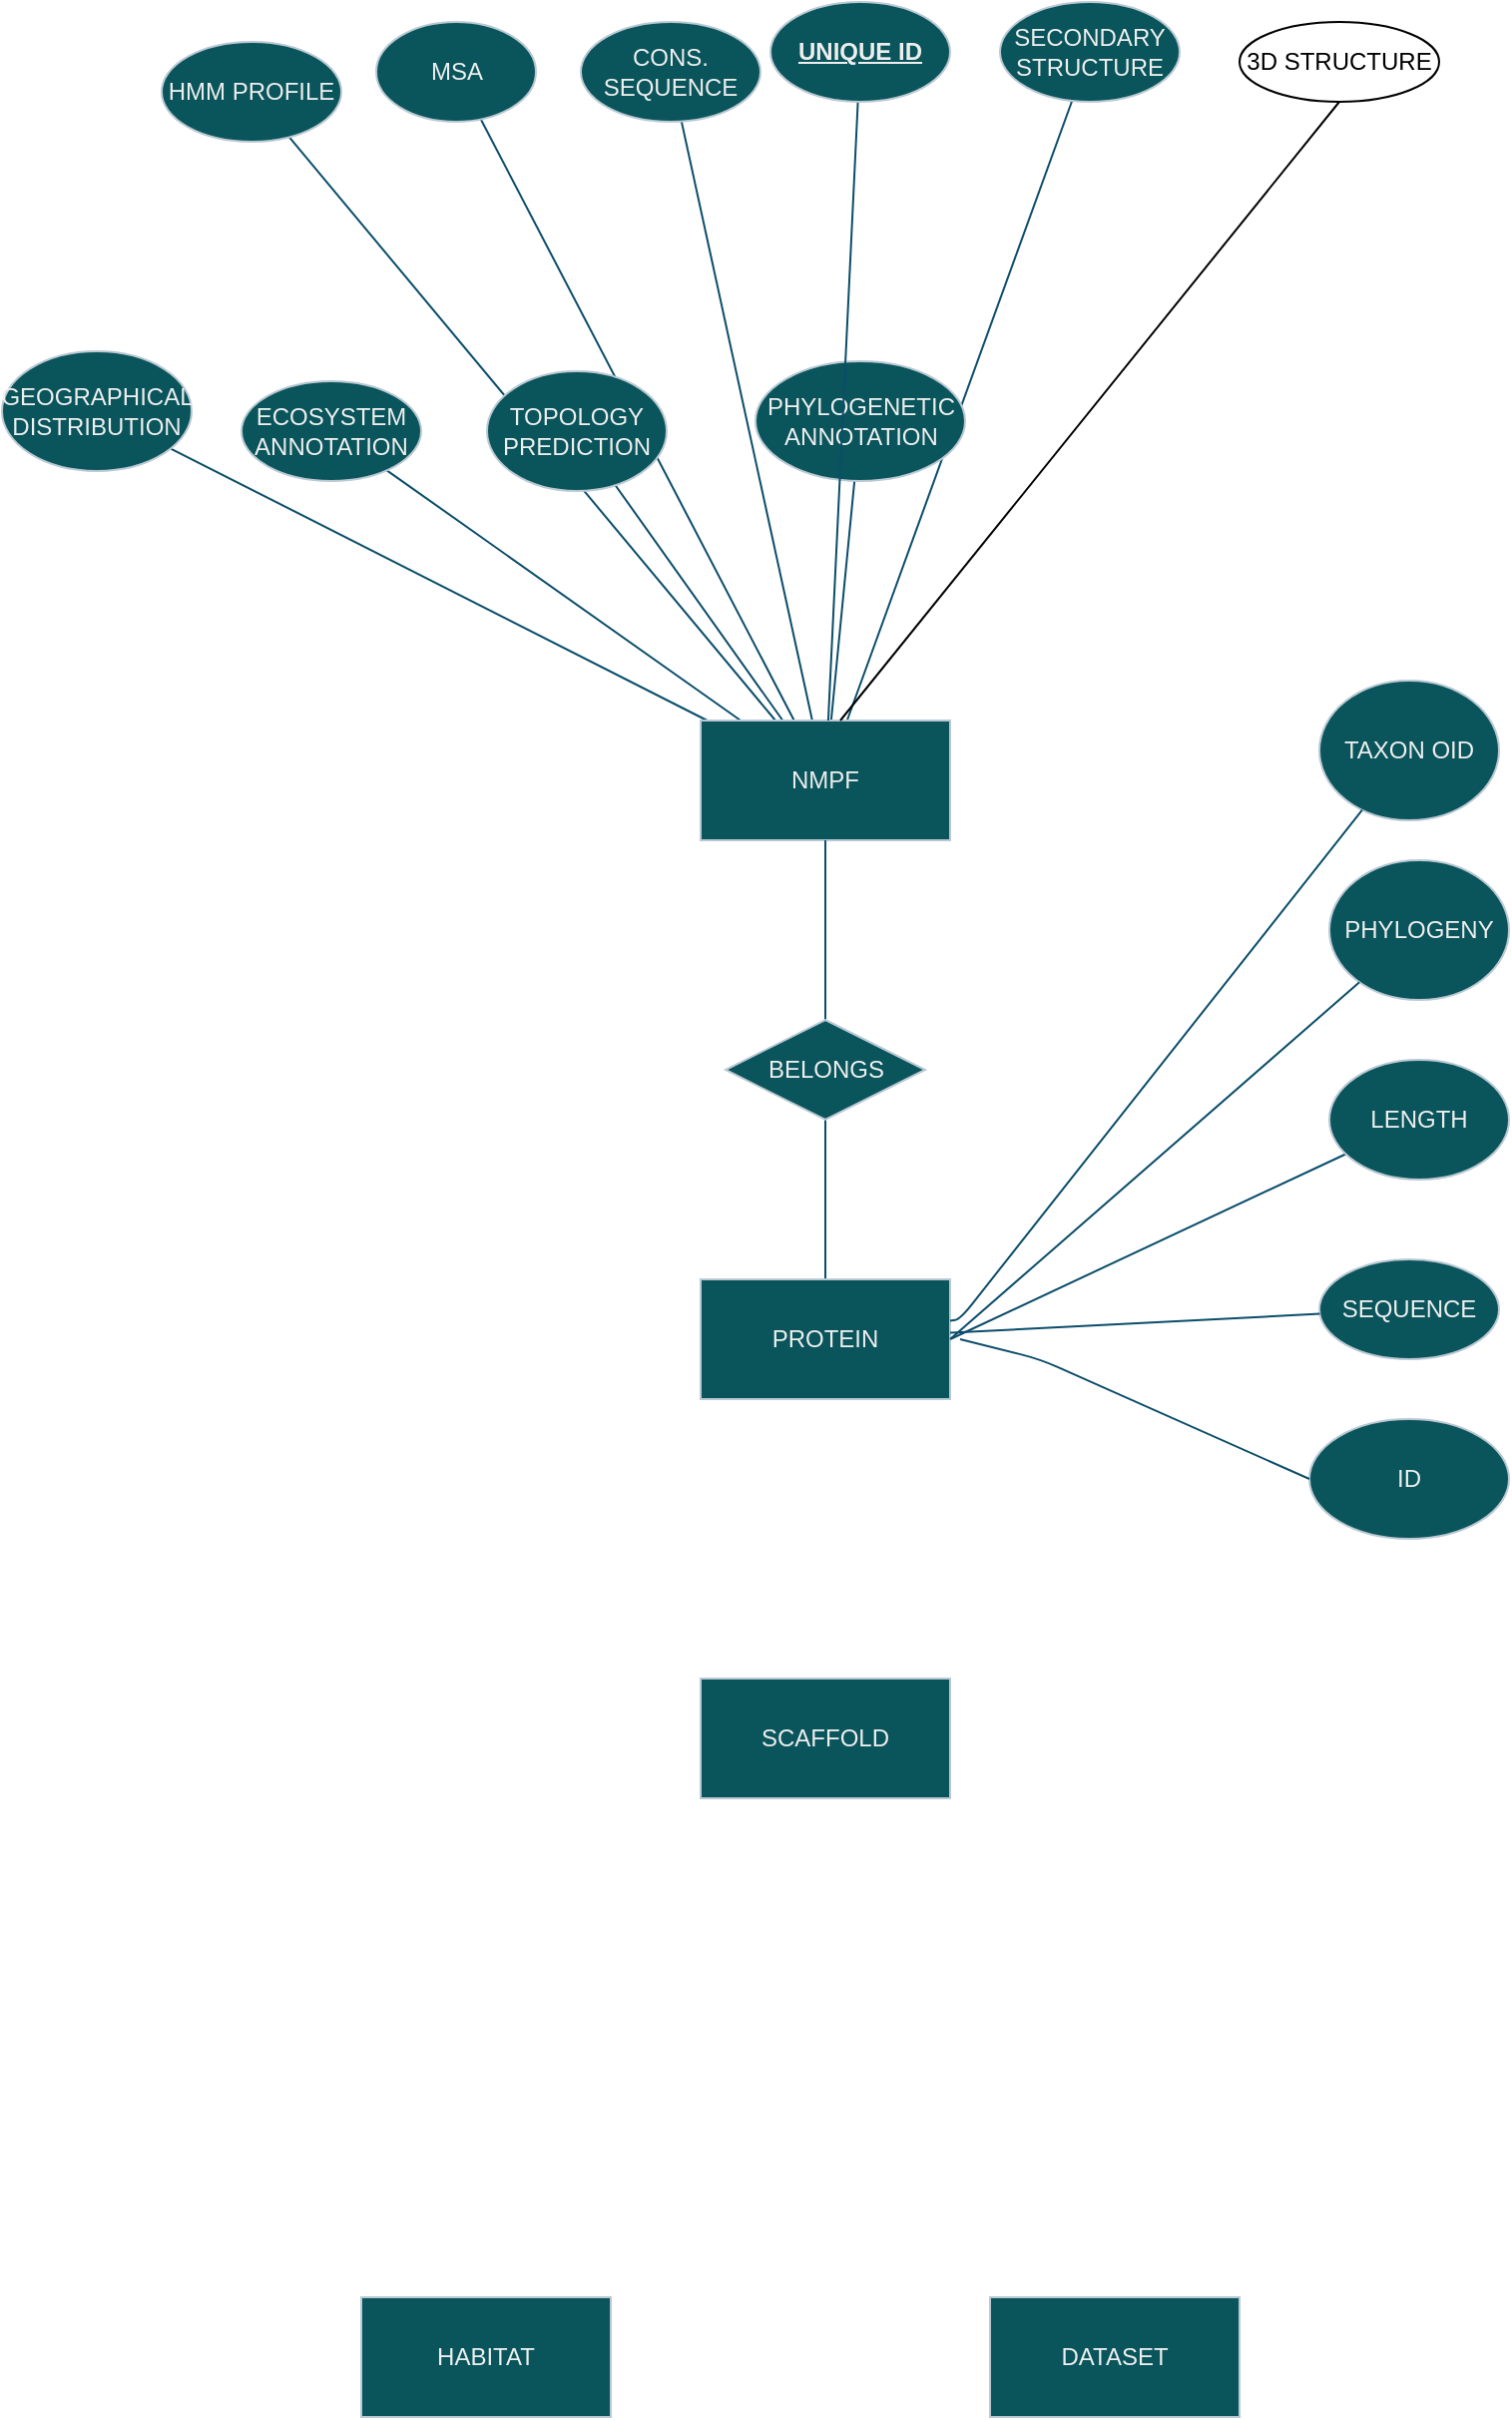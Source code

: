 <mxfile version="22.0.4" type="github">
  <diagram id="R2lEEEUBdFMjLlhIrx00" name="Page-1">
    <mxGraphModel dx="1134" dy="1747" grid="1" gridSize="10" guides="1" tooltips="1" connect="1" arrows="1" fold="1" page="1" pageScale="1" pageWidth="850" pageHeight="1100" math="0" shadow="0" extFonts="Permanent Marker^https://fonts.googleapis.com/css?family=Permanent+Marker">
      <root>
        <mxCell id="0" />
        <mxCell id="1" parent="0" />
        <mxCell id="Yh4BVkky_7kEf2Jk04-v-19" style="rounded=0;orthogonalLoop=1;jettySize=auto;html=1;endArrow=none;endFill=0;labelBackgroundColor=none;strokeColor=#0B4D6A;fontColor=default;" parent="1" source="Yh4BVkky_7kEf2Jk04-v-1" target="Yh4BVkky_7kEf2Jk04-v-3" edge="1">
          <mxGeometry relative="1" as="geometry" />
        </mxCell>
        <mxCell id="Yh4BVkky_7kEf2Jk04-v-20" style="rounded=0;orthogonalLoop=1;jettySize=auto;html=1;endArrow=none;endFill=0;labelBackgroundColor=none;strokeColor=#0B4D6A;fontColor=default;" parent="1" source="Yh4BVkky_7kEf2Jk04-v-1" target="Yh4BVkky_7kEf2Jk04-v-4" edge="1">
          <mxGeometry relative="1" as="geometry">
            <mxPoint x="320" y="400" as="sourcePoint" />
          </mxGeometry>
        </mxCell>
        <mxCell id="Yh4BVkky_7kEf2Jk04-v-21" style="rounded=0;orthogonalLoop=1;jettySize=auto;html=1;endArrow=none;endFill=0;labelBackgroundColor=none;strokeColor=#0B4D6A;fontColor=default;" parent="1" source="Yh4BVkky_7kEf2Jk04-v-1" target="Yh4BVkky_7kEf2Jk04-v-10" edge="1">
          <mxGeometry relative="1" as="geometry" />
        </mxCell>
        <mxCell id="Yh4BVkky_7kEf2Jk04-v-22" style="rounded=0;orthogonalLoop=1;jettySize=auto;html=1;endArrow=none;endFill=0;labelBackgroundColor=none;strokeColor=#0B4D6A;fontColor=default;" parent="1" source="Yh4BVkky_7kEf2Jk04-v-1" target="Yh4BVkky_7kEf2Jk04-v-8" edge="1">
          <mxGeometry relative="1" as="geometry" />
        </mxCell>
        <mxCell id="Yh4BVkky_7kEf2Jk04-v-23" style="rounded=0;orthogonalLoop=1;jettySize=auto;html=1;endArrow=none;endFill=0;labelBackgroundColor=none;strokeColor=#0B4D6A;fontColor=default;" parent="1" source="Yh4BVkky_7kEf2Jk04-v-1" target="Yh4BVkky_7kEf2Jk04-v-5" edge="1">
          <mxGeometry relative="1" as="geometry" />
        </mxCell>
        <mxCell id="Yh4BVkky_7kEf2Jk04-v-24" style="rounded=0;orthogonalLoop=1;jettySize=auto;html=1;endArrow=none;endFill=0;labelBackgroundColor=none;strokeColor=#0B4D6A;fontColor=default;" parent="1" source="Yh4BVkky_7kEf2Jk04-v-1" target="Yh4BVkky_7kEf2Jk04-v-6" edge="1">
          <mxGeometry relative="1" as="geometry">
            <mxPoint x="178" y="290" as="sourcePoint" />
          </mxGeometry>
        </mxCell>
        <mxCell id="Yh4BVkky_7kEf2Jk04-v-25" style="rounded=0;orthogonalLoop=1;jettySize=auto;html=1;endArrow=none;endFill=0;labelBackgroundColor=none;strokeColor=#0B4D6A;fontColor=default;" parent="1" source="Yh4BVkky_7kEf2Jk04-v-1" target="Yh4BVkky_7kEf2Jk04-v-7" edge="1">
          <mxGeometry relative="1" as="geometry" />
        </mxCell>
        <mxCell id="Yh4BVkky_7kEf2Jk04-v-26" style="rounded=0;orthogonalLoop=1;jettySize=auto;html=1;endArrow=none;endFill=0;labelBackgroundColor=none;strokeColor=#0B4D6A;fontColor=default;" parent="1" source="Yh4BVkky_7kEf2Jk04-v-1" target="Yh4BVkky_7kEf2Jk04-v-9" edge="1">
          <mxGeometry relative="1" as="geometry">
            <mxPoint x="170" y="330" as="sourcePoint" />
          </mxGeometry>
        </mxCell>
        <mxCell id="Yh4BVkky_7kEf2Jk04-v-1" value="NMPF" style="rounded=0;whiteSpace=wrap;html=1;labelBackgroundColor=none;fillColor=#09555B;strokeColor=#BAC8D3;fontColor=#EEEEEE;" parent="1" vertex="1">
          <mxGeometry x="380" y="-110" width="125" height="60" as="geometry" />
        </mxCell>
        <mxCell id="Yh4BVkky_7kEf2Jk04-v-3" value="CONS. SEQUENCE" style="ellipse;whiteSpace=wrap;html=1;rounded=0;labelBackgroundColor=none;fillColor=#09555B;strokeColor=#BAC8D3;fontColor=#EEEEEE;" parent="1" vertex="1">
          <mxGeometry x="320" y="-460" width="90" height="50" as="geometry" />
        </mxCell>
        <mxCell id="Yh4BVkky_7kEf2Jk04-v-4" value="MSA" style="ellipse;whiteSpace=wrap;html=1;rounded=0;labelBackgroundColor=none;fillColor=#09555B;strokeColor=#BAC8D3;fontColor=#EEEEEE;" parent="1" vertex="1">
          <mxGeometry x="217.5" y="-460" width="80" height="50" as="geometry" />
        </mxCell>
        <mxCell id="Yh4BVkky_7kEf2Jk04-v-5" value="HMM PROFILE" style="ellipse;whiteSpace=wrap;html=1;rounded=0;labelBackgroundColor=none;fillColor=#09555B;strokeColor=#BAC8D3;fontColor=#EEEEEE;" parent="1" vertex="1">
          <mxGeometry x="110" y="-450" width="90" height="50" as="geometry" />
        </mxCell>
        <mxCell id="Yh4BVkky_7kEf2Jk04-v-6" value="SECONDARY STRUCTURE" style="ellipse;whiteSpace=wrap;html=1;rounded=0;labelBackgroundColor=none;fillColor=#09555B;strokeColor=#BAC8D3;fontColor=#EEEEEE;" parent="1" vertex="1">
          <mxGeometry x="530" y="-470" width="90" height="50" as="geometry" />
        </mxCell>
        <mxCell id="Yh4BVkky_7kEf2Jk04-v-7" value="TOPOLOGY PREDICTION" style="ellipse;whiteSpace=wrap;html=1;rounded=0;labelBackgroundColor=none;fillColor=#09555B;strokeColor=#BAC8D3;fontColor=#EEEEEE;direction=west;" parent="1" vertex="1">
          <mxGeometry x="273" y="-285" width="90" height="60" as="geometry" />
        </mxCell>
        <mxCell id="Yh4BVkky_7kEf2Jk04-v-8" value="&lt;div&gt;PHYLOGENETIC ANNOTATION&lt;/div&gt;" style="ellipse;whiteSpace=wrap;html=1;rounded=0;labelBackgroundColor=none;fillColor=#09555B;strokeColor=#BAC8D3;fontColor=#EEEEEE;" parent="1" vertex="1">
          <mxGeometry x="407.5" y="-290" width="105" height="60" as="geometry" />
        </mxCell>
        <mxCell id="Yh4BVkky_7kEf2Jk04-v-9" value="&lt;div&gt;ECOSYSTEM ANNOTATION&lt;/div&gt;" style="ellipse;whiteSpace=wrap;html=1;direction=west;rounded=0;labelBackgroundColor=none;fillColor=#09555B;strokeColor=#BAC8D3;fontColor=#EEEEEE;" parent="1" vertex="1">
          <mxGeometry x="150" y="-280" width="90" height="50" as="geometry" />
        </mxCell>
        <mxCell id="Yh4BVkky_7kEf2Jk04-v-10" value="GEOGRAPHICAL DISTRIBUTION" style="ellipse;whiteSpace=wrap;html=1;rounded=0;labelBackgroundColor=none;fillColor=#09555B;strokeColor=#BAC8D3;fontColor=#EEEEEE;" parent="1" vertex="1">
          <mxGeometry x="30" y="-295" width="95" height="60" as="geometry" />
        </mxCell>
        <mxCell id="Yh4BVkky_7kEf2Jk04-v-16" value="" style="rounded=0;orthogonalLoop=1;jettySize=auto;html=1;endArrow=none;endFill=0;labelBackgroundColor=none;strokeColor=#0B4D6A;fontColor=default;" parent="1" source="Yh4BVkky_7kEf2Jk04-v-11" target="Yh4BVkky_7kEf2Jk04-v-1" edge="1">
          <mxGeometry relative="1" as="geometry">
            <mxPoint x="190" y="135" as="targetPoint" />
          </mxGeometry>
        </mxCell>
        <mxCell id="Yh4BVkky_7kEf2Jk04-v-11" value="&lt;u&gt;&lt;b&gt;UNIQUE ID&lt;/b&gt;&lt;/u&gt;" style="ellipse;whiteSpace=wrap;html=1;rounded=0;labelBackgroundColor=none;fillColor=#09555B;strokeColor=#BAC8D3;fontColor=#EEEEEE;" parent="1" vertex="1">
          <mxGeometry x="415" y="-470" width="90" height="50" as="geometry" />
        </mxCell>
        <mxCell id="Yh4BVkky_7kEf2Jk04-v-30" value="" style="rounded=0;orthogonalLoop=1;jettySize=auto;html=1;endArrow=none;endFill=0;labelBackgroundColor=none;strokeColor=#0B4D6A;fontColor=default;" parent="1" source="Yh4BVkky_7kEf2Jk04-v-31" target="Yh4BVkky_7kEf2Jk04-v-29" edge="1">
          <mxGeometry relative="1" as="geometry" />
        </mxCell>
        <mxCell id="d79e8XBhKQ2igxdSj6Hg-4" value="" style="rounded=0;orthogonalLoop=1;jettySize=auto;html=1;strokeColor=#0B4D6A;endArrow=none;endFill=0;exitX=1;exitY=0.5;exitDx=0;exitDy=0;" parent="1" source="Yh4BVkky_7kEf2Jk04-v-29" target="d79e8XBhKQ2igxdSj6Hg-1" edge="1">
          <mxGeometry relative="1" as="geometry" />
        </mxCell>
        <mxCell id="Yh4BVkky_7kEf2Jk04-v-29" value="&lt;div&gt;PROTEIN&lt;/div&gt;" style="rounded=0;whiteSpace=wrap;html=1;labelBackgroundColor=none;fillColor=#09555B;strokeColor=#BAC8D3;fontColor=#EEEEEE;" parent="1" vertex="1">
          <mxGeometry x="380" y="170" width="125" height="60" as="geometry" />
        </mxCell>
        <mxCell id="Yh4BVkky_7kEf2Jk04-v-32" value="" style="rounded=0;orthogonalLoop=1;jettySize=auto;html=1;endArrow=none;endFill=0;labelBackgroundColor=none;strokeColor=#0B4D6A;fontColor=default;" parent="1" source="Yh4BVkky_7kEf2Jk04-v-1" target="Yh4BVkky_7kEf2Jk04-v-31" edge="1">
          <mxGeometry relative="1" as="geometry">
            <mxPoint x="291.827" y="200.155" as="sourcePoint" />
            <mxPoint x="570" y="197" as="targetPoint" />
          </mxGeometry>
        </mxCell>
        <mxCell id="Yh4BVkky_7kEf2Jk04-v-31" value="BELONGS" style="rhombus;whiteSpace=wrap;html=1;rounded=0;labelBackgroundColor=none;fillColor=#09555B;strokeColor=#BAC8D3;fontColor=#EEEEEE;" parent="1" vertex="1">
          <mxGeometry x="392.5" y="40" width="100" height="50" as="geometry" />
        </mxCell>
        <mxCell id="_KlqRlnfx3LXGcyiwgws-1" value="SEQUENCE" style="ellipse;whiteSpace=wrap;html=1;labelBackgroundColor=none;fillColor=#09555B;strokeColor=#BAC8D3;fontColor=#EEEEEE;" parent="1" vertex="1">
          <mxGeometry x="690" y="160" width="90" height="50" as="geometry" />
        </mxCell>
        <mxCell id="_KlqRlnfx3LXGcyiwgws-2" value="" style="rounded=1;orthogonalLoop=1;jettySize=auto;html=1;endArrow=none;endFill=0;labelBackgroundColor=none;strokeColor=#0B4D6A;fontColor=default;" parent="1" source="Yh4BVkky_7kEf2Jk04-v-29" target="_KlqRlnfx3LXGcyiwgws-1" edge="1">
          <mxGeometry relative="1" as="geometry">
            <mxPoint x="650" y="360" as="sourcePoint" />
            <mxPoint x="710" y="210" as="targetPoint" />
          </mxGeometry>
        </mxCell>
        <mxCell id="_KlqRlnfx3LXGcyiwgws-3" value="ID" style="ellipse;whiteSpace=wrap;html=1;labelBackgroundColor=none;fillColor=#09555B;strokeColor=#BAC8D3;fontColor=#EEEEEE;" parent="1" vertex="1">
          <mxGeometry x="685" y="240" width="100" height="60" as="geometry" />
        </mxCell>
        <mxCell id="_KlqRlnfx3LXGcyiwgws-4" value="" style="rounded=1;orthogonalLoop=1;jettySize=auto;html=1;entryX=0;entryY=0.5;entryDx=0;entryDy=0;endArrow=none;endFill=0;labelBackgroundColor=none;strokeColor=#0B4D6A;fontColor=default;" parent="1" target="_KlqRlnfx3LXGcyiwgws-3" edge="1">
          <mxGeometry relative="1" as="geometry">
            <mxPoint x="510" y="200" as="sourcePoint" />
            <mxPoint x="720" y="220" as="targetPoint" />
            <Array as="points">
              <mxPoint x="550" y="210" />
            </Array>
          </mxGeometry>
        </mxCell>
        <mxCell id="_KlqRlnfx3LXGcyiwgws-5" value="TAXON OID" style="ellipse;whiteSpace=wrap;html=1;labelBackgroundColor=none;fillColor=#09555B;strokeColor=#BAC8D3;fontColor=#EEEEEE;" parent="1" vertex="1">
          <mxGeometry x="690" y="-130" width="90" height="70" as="geometry" />
        </mxCell>
        <mxCell id="_KlqRlnfx3LXGcyiwgws-6" value="" style="rounded=1;orthogonalLoop=1;jettySize=auto;html=1;endArrow=none;endFill=0;labelBackgroundColor=none;strokeColor=#0B4D6A;fontColor=default;" parent="1" source="Yh4BVkky_7kEf2Jk04-v-29" target="_KlqRlnfx3LXGcyiwgws-5" edge="1">
          <mxGeometry relative="1" as="geometry">
            <mxPoint x="650" y="360" as="sourcePoint" />
            <mxPoint x="730" y="320" as="targetPoint" />
            <Array as="points">
              <mxPoint x="510" y="190" />
            </Array>
          </mxGeometry>
        </mxCell>
        <mxCell id="d79e8XBhKQ2igxdSj6Hg-1" value="LENGTH" style="ellipse;whiteSpace=wrap;html=1;fillColor=#09555B;strokeColor=#BAC8D3;fontColor=#EEEEEE;rounded=0;labelBackgroundColor=none;" parent="1" vertex="1">
          <mxGeometry x="695" y="60" width="90" height="60" as="geometry" />
        </mxCell>
        <mxCell id="d79e8XBhKQ2igxdSj6Hg-8" value="PHYLOGENY" style="ellipse;whiteSpace=wrap;html=1;fillColor=#09555B;strokeColor=#BAC8D3;fontColor=#EEEEEE;rounded=0;labelBackgroundColor=none;" parent="1" vertex="1">
          <mxGeometry x="695" y="-40" width="90" height="70" as="geometry" />
        </mxCell>
        <mxCell id="d79e8XBhKQ2igxdSj6Hg-12" value="" style="endArrow=none;html=1;rounded=0;strokeColor=#0B4D6A;exitX=1;exitY=0.5;exitDx=0;exitDy=0;" parent="1" source="Yh4BVkky_7kEf2Jk04-v-29" target="d79e8XBhKQ2igxdSj6Hg-8" edge="1">
          <mxGeometry width="50" height="50" relative="1" as="geometry">
            <mxPoint x="620" y="210" as="sourcePoint" />
            <mxPoint x="670" y="160" as="targetPoint" />
          </mxGeometry>
        </mxCell>
        <mxCell id="d79e8XBhKQ2igxdSj6Hg-14" value="HABITAT" style="rounded=0;whiteSpace=wrap;html=1;strokeColor=#BAC8D3;fontColor=#EEEEEE;fillColor=#09555B;" parent="1" vertex="1">
          <mxGeometry x="210" y="680" width="125" height="60" as="geometry" />
        </mxCell>
        <mxCell id="d79e8XBhKQ2igxdSj6Hg-15" value="SCAFFOLD" style="rounded=0;whiteSpace=wrap;html=1;strokeColor=#BAC8D3;fontColor=#EEEEEE;fillColor=#09555B;" parent="1" vertex="1">
          <mxGeometry x="380" y="370" width="125" height="60" as="geometry" />
        </mxCell>
        <mxCell id="d79e8XBhKQ2igxdSj6Hg-16" value="DATASET" style="rounded=0;whiteSpace=wrap;html=1;strokeColor=#BAC8D3;fontColor=#EEEEEE;fillColor=#09555B;" parent="1" vertex="1">
          <mxGeometry x="525" y="680" width="125" height="60" as="geometry" />
        </mxCell>
        <mxCell id="7EveSGwWqRpmitjXYDmx-1" value="3D STRUCTURE" style="ellipse;whiteSpace=wrap;html=1;align=center;" vertex="1" parent="1">
          <mxGeometry x="650" y="-460" width="100" height="40" as="geometry" />
        </mxCell>
        <mxCell id="7EveSGwWqRpmitjXYDmx-2" value="" style="endArrow=none;html=1;rounded=0;entryX=0.5;entryY=1;entryDx=0;entryDy=0;" edge="1" parent="1" target="7EveSGwWqRpmitjXYDmx-1">
          <mxGeometry relative="1" as="geometry">
            <mxPoint x="450" y="-110" as="sourcePoint" />
            <mxPoint x="672.5" y="-231" as="targetPoint" />
          </mxGeometry>
        </mxCell>
      </root>
    </mxGraphModel>
  </diagram>
</mxfile>
